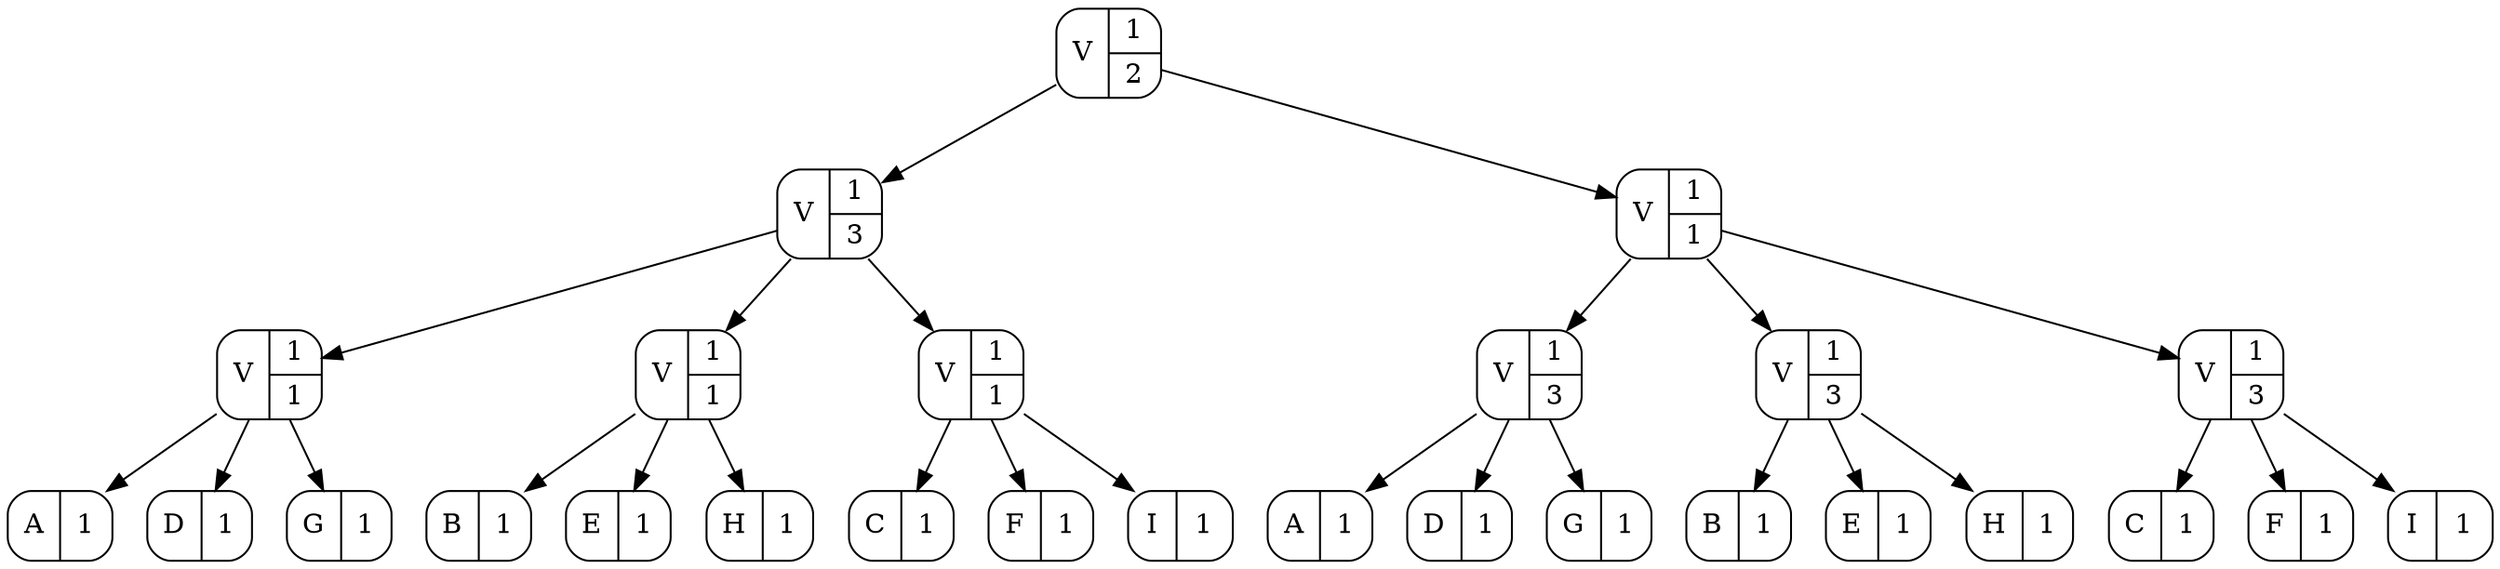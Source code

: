 digraph vstruct {
node [shape=Mrecord];
"[]" [label="V | { 1 | 2 }"];
"[1]" [label="V | { 1 | 3 }"];
"[1,1]" [label="V | { 1 | 1 }"];
"[1,1,1]" [label="A | 1"];
"[1,1]" -> "[1,1,1]";
"[1,1,2]" [label="D | 1"];
"[1,1]" -> "[1,1,2]";
"[1,1,3]" [label="G | 1"];
"[1,1]" -> "[1,1,3]";
"[1]" -> "[1,1]";
"[1,2]" [label="V | { 1 | 1 }"];
"[1,2,1]" [label="B | 1"];
"[1,2]" -> "[1,2,1]";
"[1,2,2]" [label="E | 1"];
"[1,2]" -> "[1,2,2]";
"[1,2,3]" [label="H | 1"];
"[1,2]" -> "[1,2,3]";
"[1]" -> "[1,2]";
"[1,3]" [label="V | { 1 | 1 }"];
"[1,3,1]" [label="C | 1"];
"[1,3]" -> "[1,3,1]";
"[1,3,2]" [label="F | 1"];
"[1,3]" -> "[1,3,2]";
"[1,3,3]" [label="I | 1"];
"[1,3]" -> "[1,3,3]";
"[1]" -> "[1,3]";
"[]" -> "[1]";
"[2]" [label="V | { 1 | 1 }"];
"[2,1]" [label="V | { 1 | 3 }"];
"[2,1,1]" [label="A | 1"];
"[2,1]" -> "[2,1,1]";
"[2,1,2]" [label="D | 1"];
"[2,1]" -> "[2,1,2]";
"[2,1,3]" [label="G | 1"];
"[2,1]" -> "[2,1,3]";
"[2]" -> "[2,1]";
"[2,2]" [label="V | { 1 | 3 }"];
"[2,2,1]" [label="B | 1"];
"[2,2]" -> "[2,2,1]";
"[2,2,2]" [label="E | 1"];
"[2,2]" -> "[2,2,2]";
"[2,2,3]" [label="H | 1"];
"[2,2]" -> "[2,2,3]";
"[2]" -> "[2,2]";
"[2,3]" [label="V | { 1 | 3 }"];
"[2,3,1]" [label="C | 1"];
"[2,3]" -> "[2,3,1]";
"[2,3,2]" [label="F | 1"];
"[2,3]" -> "[2,3,2]";
"[2,3,3]" [label="I | 1"];
"[2,3]" -> "[2,3,3]";
"[2]" -> "[2,3]";
"[]" -> "[2]";
}
